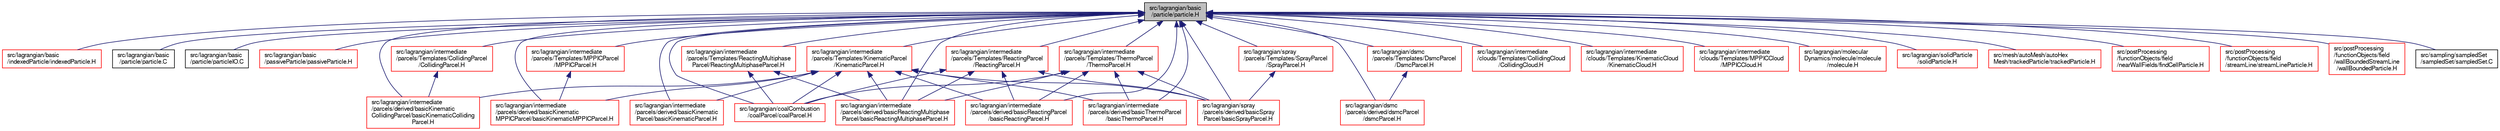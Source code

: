 digraph "src/lagrangian/basic/particle/particle.H"
{
  bgcolor="transparent";
  edge [fontname="FreeSans",fontsize="10",labelfontname="FreeSans",labelfontsize="10"];
  node [fontname="FreeSans",fontsize="10",shape=record];
  Node294 [label="src/lagrangian/basic\l/particle/particle.H",height=0.2,width=0.4,color="black", fillcolor="grey75", style="filled", fontcolor="black"];
  Node294 -> Node295 [dir="back",color="midnightblue",fontsize="10",style="solid",fontname="FreeSans"];
  Node295 [label="src/lagrangian/basic\l/indexedParticle/indexedParticle.H",height=0.2,width=0.4,color="red",URL="$a04853.html"];
  Node294 -> Node299 [dir="back",color="midnightblue",fontsize="10",style="solid",fontname="FreeSans"];
  Node299 [label="src/lagrangian/basic\l/particle/particle.C",height=0.2,width=0.4,color="black",URL="$a04886.html"];
  Node294 -> Node300 [dir="back",color="midnightblue",fontsize="10",style="solid",fontname="FreeSans"];
  Node300 [label="src/lagrangian/basic\l/particle/particleIO.C",height=0.2,width=0.4,color="black",URL="$a04895.html"];
  Node294 -> Node301 [dir="back",color="midnightblue",fontsize="10",style="solid",fontname="FreeSans"];
  Node301 [label="src/lagrangian/basic\l/passiveParticle/passiveParticle.H",height=0.2,width=0.4,color="red",URL="$a04904.html"];
  Node294 -> Node315 [dir="back",color="midnightblue",fontsize="10",style="solid",fontname="FreeSans"];
  Node315 [label="src/lagrangian/coalCombustion\l/coalParcel/coalParcel.H",height=0.2,width=0.4,color="red",URL="$a04925.html"];
  Node294 -> Node320 [dir="back",color="midnightblue",fontsize="10",style="solid",fontname="FreeSans"];
  Node320 [label="src/lagrangian/dsmc\l/parcels/derived/dsmcParcel\l/dsmcParcel.H",height=0.2,width=0.4,color="red",URL="$a05039.html"];
  Node294 -> Node328 [dir="back",color="midnightblue",fontsize="10",style="solid",fontname="FreeSans"];
  Node328 [label="src/lagrangian/dsmc\l/parcels/Templates/DsmcParcel\l/DsmcParcel.H",height=0.2,width=0.4,color="red",URL="$a05054.html"];
  Node328 -> Node320 [dir="back",color="midnightblue",fontsize="10",style="solid",fontname="FreeSans"];
  Node294 -> Node331 [dir="back",color="midnightblue",fontsize="10",style="solid",fontname="FreeSans"];
  Node331 [label="src/lagrangian/intermediate\l/clouds/Templates/CollidingCloud\l/CollidingCloud.H",height=0.2,width=0.4,color="red",URL="$a05183.html"];
  Node294 -> Node337 [dir="back",color="midnightblue",fontsize="10",style="solid",fontname="FreeSans"];
  Node337 [label="src/lagrangian/intermediate\l/clouds/Templates/KinematicCloud\l/KinematicCloud.H",height=0.2,width=0.4,color="red",URL="$a05201.html"];
  Node294 -> Node358 [dir="back",color="midnightblue",fontsize="10",style="solid",fontname="FreeSans"];
  Node358 [label="src/lagrangian/intermediate\l/clouds/Templates/MPPICCloud\l/MPPICCloud.H",height=0.2,width=0.4,color="red",URL="$a05210.html"];
  Node294 -> Node360 [dir="back",color="midnightblue",fontsize="10",style="solid",fontname="FreeSans"];
  Node360 [label="src/lagrangian/intermediate\l/parcels/derived/basicKinematic\lCollidingParcel/basicKinematicColliding\lParcel.H",height=0.2,width=0.4,color="red",URL="$a05270.html"];
  Node294 -> Node362 [dir="back",color="midnightblue",fontsize="10",style="solid",fontname="FreeSans"];
  Node362 [label="src/lagrangian/intermediate\l/parcels/derived/basicKinematic\lMPPICParcel/basicKinematicMPPICParcel.H",height=0.2,width=0.4,color="red",URL="$a05279.html"];
  Node294 -> Node364 [dir="back",color="midnightblue",fontsize="10",style="solid",fontname="FreeSans"];
  Node364 [label="src/lagrangian/intermediate\l/parcels/derived/basicKinematic\lParcel/basicKinematicParcel.H",height=0.2,width=0.4,color="red",URL="$a05288.html"];
  Node294 -> Node366 [dir="back",color="midnightblue",fontsize="10",style="solid",fontname="FreeSans"];
  Node366 [label="src/lagrangian/intermediate\l/parcels/derived/basicReactingMultiphase\lParcel/basicReactingMultiphaseParcel.H",height=0.2,width=0.4,color="red",URL="$a05297.html"];
  Node294 -> Node368 [dir="back",color="midnightblue",fontsize="10",style="solid",fontname="FreeSans"];
  Node368 [label="src/lagrangian/intermediate\l/parcels/derived/basicReactingParcel\l/basicReactingParcel.H",height=0.2,width=0.4,color="red",URL="$a05306.html"];
  Node294 -> Node370 [dir="back",color="midnightblue",fontsize="10",style="solid",fontname="FreeSans"];
  Node370 [label="src/lagrangian/intermediate\l/parcels/derived/basicThermoParcel\l/basicThermoParcel.H",height=0.2,width=0.4,color="red",URL="$a05315.html"];
  Node294 -> Node372 [dir="back",color="midnightblue",fontsize="10",style="solid",fontname="FreeSans"];
  Node372 [label="src/lagrangian/intermediate\l/parcels/Templates/CollidingParcel\l/CollidingParcel.H",height=0.2,width=0.4,color="red",URL="$a05396.html"];
  Node372 -> Node360 [dir="back",color="midnightblue",fontsize="10",style="solid",fontname="FreeSans"];
  Node294 -> Node375 [dir="back",color="midnightblue",fontsize="10",style="solid",fontname="FreeSans"];
  Node375 [label="src/lagrangian/intermediate\l/parcels/Templates/KinematicParcel\l/KinematicParcel.H",height=0.2,width=0.4,color="red",URL="$a05441.html"];
  Node375 -> Node315 [dir="back",color="midnightblue",fontsize="10",style="solid",fontname="FreeSans"];
  Node375 -> Node360 [dir="back",color="midnightblue",fontsize="10",style="solid",fontname="FreeSans"];
  Node375 -> Node362 [dir="back",color="midnightblue",fontsize="10",style="solid",fontname="FreeSans"];
  Node375 -> Node364 [dir="back",color="midnightblue",fontsize="10",style="solid",fontname="FreeSans"];
  Node375 -> Node366 [dir="back",color="midnightblue",fontsize="10",style="solid",fontname="FreeSans"];
  Node375 -> Node368 [dir="back",color="midnightblue",fontsize="10",style="solid",fontname="FreeSans"];
  Node375 -> Node370 [dir="back",color="midnightblue",fontsize="10",style="solid",fontname="FreeSans"];
  Node375 -> Node378 [dir="back",color="midnightblue",fontsize="10",style="solid",fontname="FreeSans"];
  Node378 [label="src/lagrangian/spray\l/parcels/derived/basicSpray\lParcel/basicSprayParcel.H",height=0.2,width=0.4,color="red",URL="$a06665.html"];
  Node294 -> Node380 [dir="back",color="midnightblue",fontsize="10",style="solid",fontname="FreeSans"];
  Node380 [label="src/lagrangian/intermediate\l/parcels/Templates/MPPICParcel\l/MPPICParcel.H",height=0.2,width=0.4,color="red",URL="$a05456.html"];
  Node380 -> Node362 [dir="back",color="midnightblue",fontsize="10",style="solid",fontname="FreeSans"];
  Node294 -> Node383 [dir="back",color="midnightblue",fontsize="10",style="solid",fontname="FreeSans"];
  Node383 [label="src/lagrangian/intermediate\l/parcels/Templates/ReactingMultiphase\lParcel/ReactingMultiphaseParcel.H",height=0.2,width=0.4,color="red",URL="$a05471.html"];
  Node383 -> Node315 [dir="back",color="midnightblue",fontsize="10",style="solid",fontname="FreeSans"];
  Node383 -> Node366 [dir="back",color="midnightblue",fontsize="10",style="solid",fontname="FreeSans"];
  Node294 -> Node386 [dir="back",color="midnightblue",fontsize="10",style="solid",fontname="FreeSans"];
  Node386 [label="src/lagrangian/intermediate\l/parcels/Templates/ReactingParcel\l/ReactingParcel.H",height=0.2,width=0.4,color="red",URL="$a05483.html"];
  Node386 -> Node315 [dir="back",color="midnightblue",fontsize="10",style="solid",fontname="FreeSans"];
  Node386 -> Node366 [dir="back",color="midnightblue",fontsize="10",style="solid",fontname="FreeSans"];
  Node386 -> Node368 [dir="back",color="midnightblue",fontsize="10",style="solid",fontname="FreeSans"];
  Node386 -> Node378 [dir="back",color="midnightblue",fontsize="10",style="solid",fontname="FreeSans"];
  Node294 -> Node389 [dir="back",color="midnightblue",fontsize="10",style="solid",fontname="FreeSans"];
  Node389 [label="src/lagrangian/intermediate\l/parcels/Templates/ThermoParcel\l/ThermoParcel.H",height=0.2,width=0.4,color="red",URL="$a05498.html"];
  Node389 -> Node315 [dir="back",color="midnightblue",fontsize="10",style="solid",fontname="FreeSans"];
  Node389 -> Node366 [dir="back",color="midnightblue",fontsize="10",style="solid",fontname="FreeSans"];
  Node389 -> Node368 [dir="back",color="midnightblue",fontsize="10",style="solid",fontname="FreeSans"];
  Node389 -> Node370 [dir="back",color="midnightblue",fontsize="10",style="solid",fontname="FreeSans"];
  Node389 -> Node378 [dir="back",color="midnightblue",fontsize="10",style="solid",fontname="FreeSans"];
  Node294 -> Node392 [dir="back",color="midnightblue",fontsize="10",style="solid",fontname="FreeSans"];
  Node392 [label="src/lagrangian/molecular\lDynamics/molecule/molecule\l/molecule.H",height=0.2,width=0.4,color="red",URL="$a06440.html"];
  Node294 -> Node398 [dir="back",color="midnightblue",fontsize="10",style="solid",fontname="FreeSans"];
  Node398 [label="src/lagrangian/solidParticle\l/solidParticle.H",height=0.2,width=0.4,color="red",URL="$a06629.html"];
  Node294 -> Node378 [dir="back",color="midnightblue",fontsize="10",style="solid",fontname="FreeSans"];
  Node294 -> Node403 [dir="back",color="midnightblue",fontsize="10",style="solid",fontname="FreeSans"];
  Node403 [label="src/lagrangian/spray\l/parcels/Templates/SprayParcel\l/SprayParcel.H",height=0.2,width=0.4,color="red",URL="$a06689.html"];
  Node403 -> Node378 [dir="back",color="midnightblue",fontsize="10",style="solid",fontname="FreeSans"];
  Node294 -> Node406 [dir="back",color="midnightblue",fontsize="10",style="solid",fontname="FreeSans"];
  Node406 [label="src/mesh/autoMesh/autoHex\lMesh/trackedParticle/trackedParticle.H",height=0.2,width=0.4,color="red",URL="$a06974.html"];
  Node294 -> Node410 [dir="back",color="midnightblue",fontsize="10",style="solid",fontname="FreeSans"];
  Node410 [label="src/postProcessing\l/functionObjects/field\l/nearWallFields/findCellParticle.H",height=0.2,width=0.4,color="red",URL="$a13346.html"];
  Node294 -> Node414 [dir="back",color="midnightblue",fontsize="10",style="solid",fontname="FreeSans"];
  Node414 [label="src/postProcessing\l/functionObjects/field\l/streamLine/streamLineParticle.H",height=0.2,width=0.4,color="red",URL="$a13433.html"];
  Node294 -> Node419 [dir="back",color="midnightblue",fontsize="10",style="solid",fontname="FreeSans"];
  Node419 [label="src/postProcessing\l/functionObjects/field\l/wallBoundedStreamLine\l/wallBoundedParticle.H",height=0.2,width=0.4,color="red",URL="$a13463.html"];
  Node294 -> Node427 [dir="back",color="midnightblue",fontsize="10",style="solid",fontname="FreeSans"];
  Node427 [label="src/sampling/sampledSet\l/sampledSet/sampledSet.C",height=0.2,width=0.4,color="black",URL="$a14654.html"];
}
